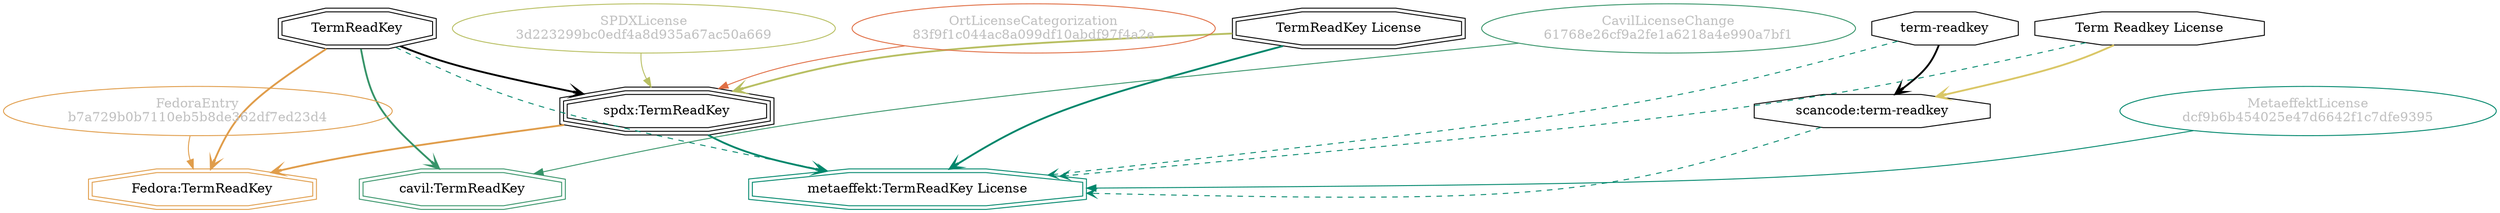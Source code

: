 strict digraph {
    node [shape=box];
    graph [splines=curved];
    4166 [label="SPDXLicense\n3d223299bc0edf4a8d935a67ac50a669"
         ,fontcolor=gray
         ,color="#b8bf62"
         ,fillcolor="beige;1"
         ,shape=ellipse];
    4167 [label="spdx:TermReadKey"
         ,shape=tripleoctagon];
    4168 [label=TermReadKey
         ,shape=doubleoctagon];
    4169 [label="TermReadKey License"
         ,shape=doubleoctagon];
    8445 [label="FedoraEntry\nb7a729b0b7110eb5b8de362df7ed23d4"
         ,fontcolor=gray
         ,color="#e09d4b"
         ,fillcolor="beige;1"
         ,shape=ellipse];
    8446 [label="Fedora:TermReadKey"
         ,color="#e09d4b"
         ,shape=doubleoctagon];
    24356 [label="scancode:term-readkey"
          ,shape=octagon];
    24357 [label="term-readkey"
          ,shape=octagon];
    24358 [label="Term Readkey License"
          ,shape=octagon];
    35237 [label="OrtLicenseCategorization\n83f9f1c044ac8a099df10abdf97f4a2e"
          ,fontcolor=gray
          ,color="#e06f45"
          ,fillcolor="beige;1"
          ,shape=ellipse];
    38060 [label="CavilLicenseChange\n61768e26cf9a2fe1a6218a4e990a7bf1"
          ,fontcolor=gray
          ,color="#379469"
          ,fillcolor="beige;1"
          ,shape=ellipse];
    38061 [label="cavil:TermReadKey"
          ,color="#379469"
          ,shape=doubleoctagon];
    49028 [label="MetaeffektLicense\ndcf9b6b454025e47d6642f1c7dfe9395"
          ,fontcolor=gray
          ,color="#00876c"
          ,fillcolor="beige;1"
          ,shape=ellipse];
    49029 [label="metaeffekt:TermReadKey License"
          ,color="#00876c"
          ,shape=doubleoctagon];
    4166 -> 4167 [weight=0.5
                 ,color="#b8bf62"];
    4167 -> 8446 [style=bold
                 ,arrowhead=vee
                 ,weight=0.7
                 ,color="#e09d4b"];
    4167 -> 49029 [style=bold
                  ,arrowhead=vee
                  ,weight=0.7
                  ,color="#00876c"];
    4168 -> 4167 [style=bold
                 ,arrowhead=vee
                 ,weight=0.7];
    4168 -> 8446 [style=bold
                 ,arrowhead=vee
                 ,weight=0.7
                 ,color="#e09d4b"];
    4168 -> 38061 [style=bold
                  ,arrowhead=vee
                  ,weight=0.7
                  ,color="#379469"];
    4168 -> 38061 [style=bold
                  ,arrowhead=vee
                  ,weight=0.7
                  ,color="#379469"];
    4168 -> 49029 [style=dashed
                  ,arrowhead=vee
                  ,weight=0.5
                  ,color="#00876c"];
    4169 -> 4167 [style=bold
                 ,arrowhead=vee
                 ,weight=0.7
                 ,color="#b8bf62"];
    4169 -> 49029 [style=bold
                  ,arrowhead=vee
                  ,weight=0.7
                  ,color="#00876c"];
    4169 -> 49029 [style=bold
                  ,arrowhead=vee
                  ,weight=0.7
                  ,color="#00876c"];
    8445 -> 8446 [weight=0.5
                 ,color="#e09d4b"];
    24356 -> 49029 [style=dashed
                   ,arrowhead=vee
                   ,weight=0.5
                   ,color="#00876c"];
    24357 -> 24356 [style=bold
                   ,arrowhead=vee
                   ,weight=0.7];
    24357 -> 49029 [style=dashed
                   ,arrowhead=vee
                   ,weight=0.5
                   ,color="#00876c"];
    24358 -> 24356 [style=bold
                   ,arrowhead=vee
                   ,weight=0.7
                   ,color="#dac767"];
    24358 -> 49029 [style=dashed
                   ,arrowhead=vee
                   ,weight=0.5
                   ,color="#00876c"];
    35237 -> 4167 [weight=0.5
                  ,color="#e06f45"];
    38060 -> 38061 [weight=0.5
                   ,color="#379469"];
    49028 -> 49029 [weight=0.5
                   ,color="#00876c"];
}
